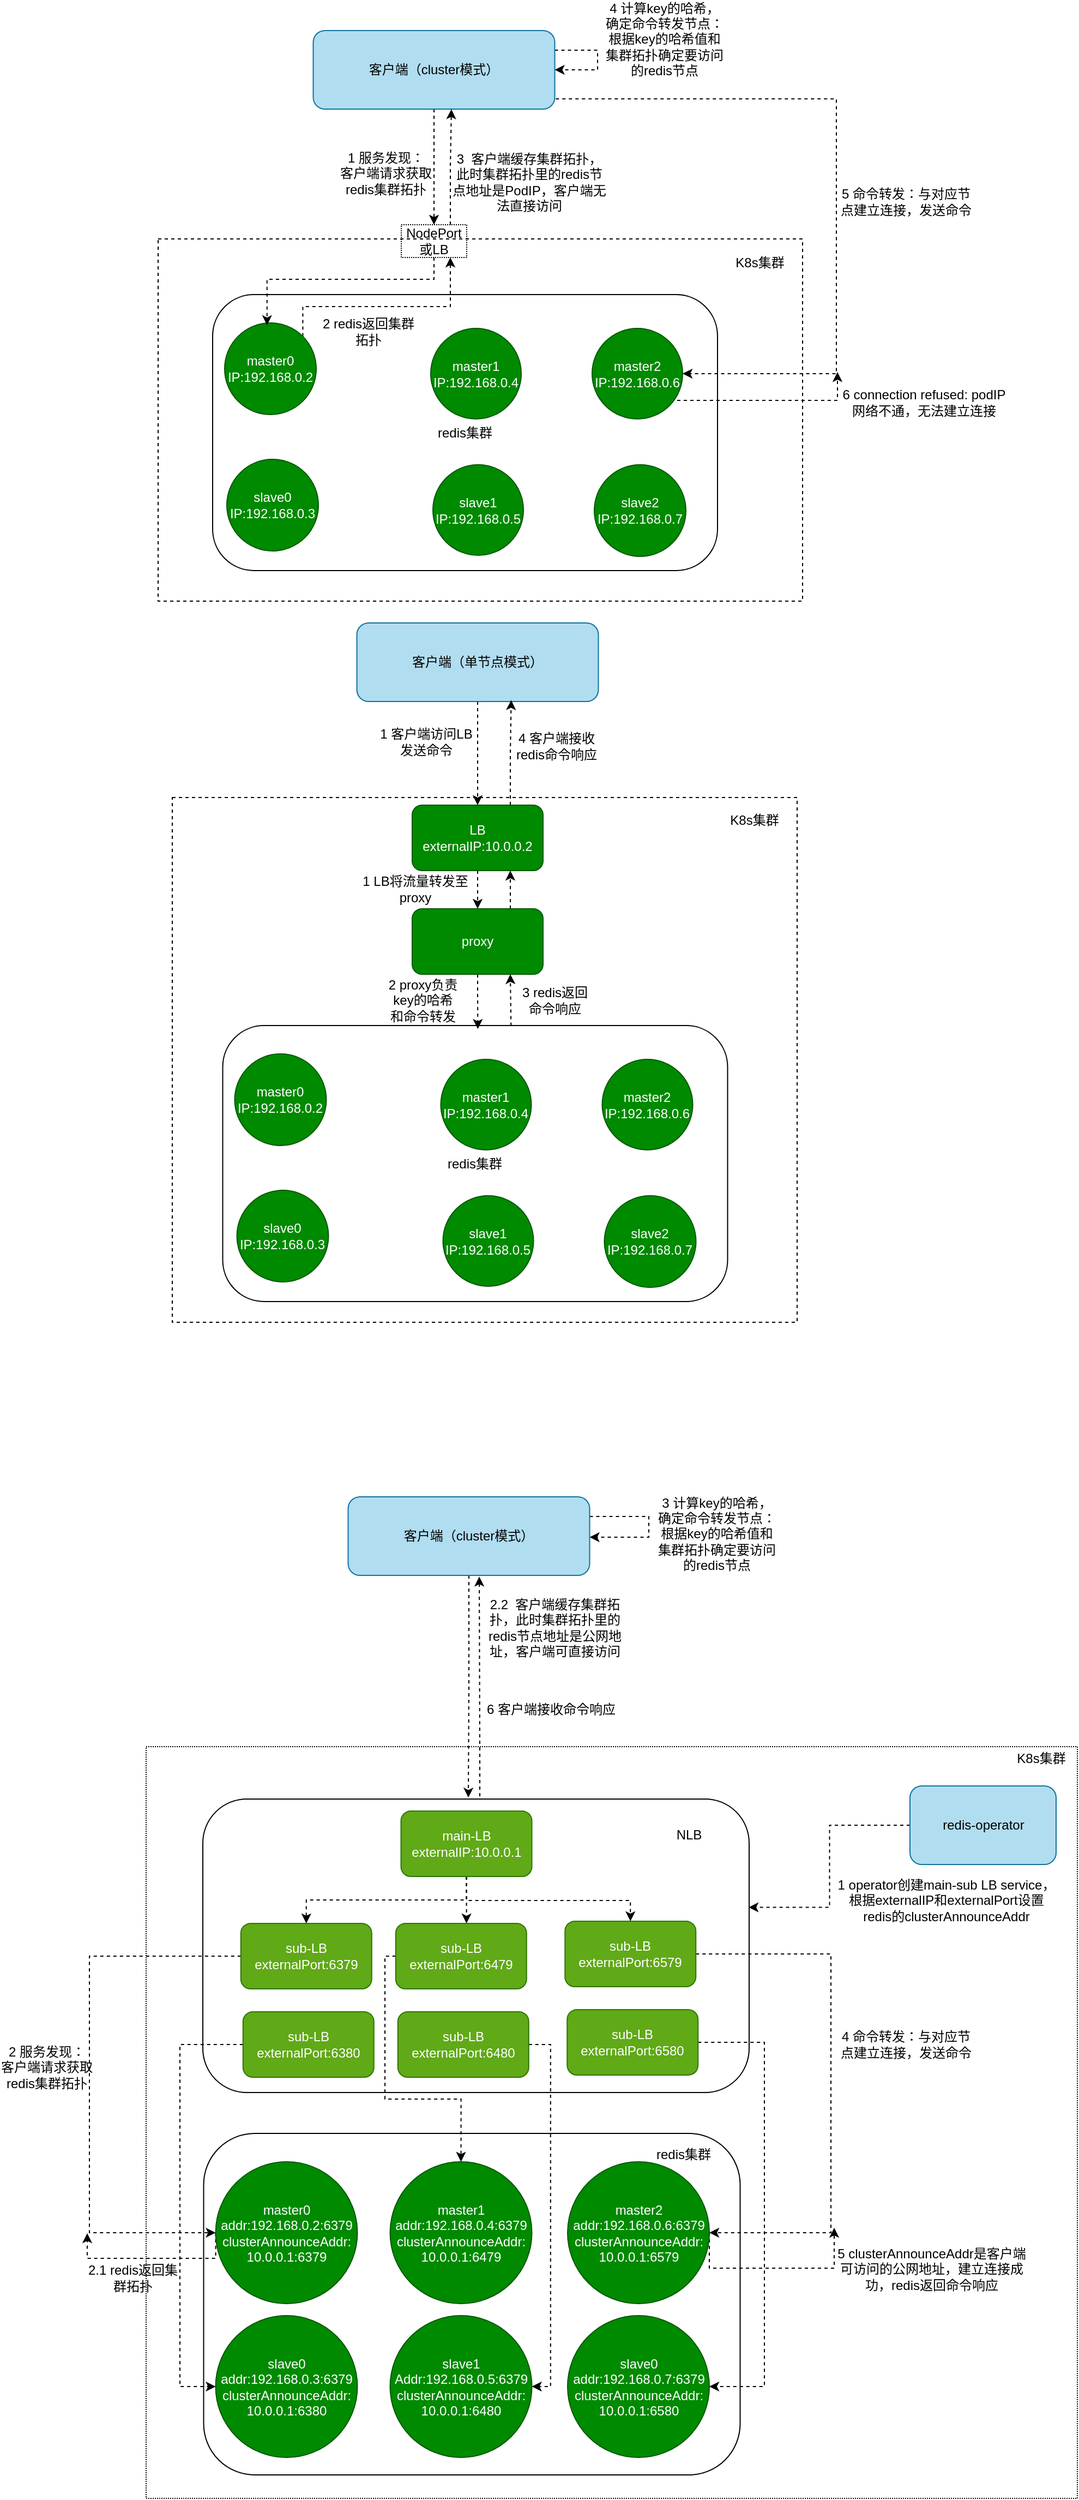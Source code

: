 <mxfile version="20.5.3" type="github">
  <diagram id="rYdwiMb5jvszhZctyrXV" name="第 1 页">
    <mxGraphModel dx="951" dy="763" grid="0" gridSize="10" guides="1" tooltips="1" connect="1" arrows="1" fold="1" page="0" pageScale="1" pageWidth="1920" pageHeight="1200" math="0" shadow="0">
      <root>
        <mxCell id="0" />
        <mxCell id="1" parent="0" />
        <mxCell id="fc0Et_haitifpb5bSG0c-35" value="" style="rounded=0;whiteSpace=wrap;html=1;fillColor=none;dashed=1;" parent="1" vertex="1">
          <mxGeometry x="618" y="979" width="573" height="481" as="geometry" />
        </mxCell>
        <mxCell id="fc0Et_haitifpb5bSG0c-1" value="redis集群" style="rounded=1;whiteSpace=wrap;html=1;" parent="1" vertex="1">
          <mxGeometry x="655" y="518" width="463" height="253" as="geometry" />
        </mxCell>
        <mxCell id="fc0Et_haitifpb5bSG0c-15" value="" style="rounded=0;whiteSpace=wrap;html=1;fillColor=none;dashed=1;" parent="1" vertex="1">
          <mxGeometry x="605" y="467" width="591" height="332" as="geometry" />
        </mxCell>
        <mxCell id="fc0Et_haitifpb5bSG0c-55" value="" style="rounded=0;whiteSpace=wrap;html=1;fillColor=none;dashed=1;dashPattern=1 1;" parent="1" vertex="1">
          <mxGeometry x="594" y="1849" width="854" height="689" as="geometry" />
        </mxCell>
        <mxCell id="k7kp1MV-_mNu26BSV135-30" style="edgeStyle=orthogonalEdgeStyle;rounded=0;orthogonalLoop=1;jettySize=auto;html=1;exitX=0.5;exitY=1;exitDx=0;exitDy=0;entryX=0.5;entryY=0;entryDx=0;entryDy=0;dashed=1;" edge="1" parent="1" source="YQscOVflWYW1QB9K6YFz-41" target="k7kp1MV-_mNu26BSV135-29">
          <mxGeometry relative="1" as="geometry" />
        </mxCell>
        <mxCell id="k7kp1MV-_mNu26BSV135-39" style="edgeStyle=orthogonalEdgeStyle;rounded=0;orthogonalLoop=1;jettySize=auto;html=1;exitX=1;exitY=0.25;exitDx=0;exitDy=0;dashed=1;entryX=1;entryY=0.5;entryDx=0;entryDy=0;" edge="1" parent="1" source="YQscOVflWYW1QB9K6YFz-41" target="YQscOVflWYW1QB9K6YFz-41">
          <mxGeometry relative="1" as="geometry">
            <mxPoint x="1008.444" y="293.667" as="targetPoint" />
            <Array as="points">
              <mxPoint x="1008" y="294" />
              <mxPoint x="1008" y="312" />
            </Array>
          </mxGeometry>
        </mxCell>
        <mxCell id="k7kp1MV-_mNu26BSV135-42" style="edgeStyle=orthogonalEdgeStyle;rounded=0;orthogonalLoop=1;jettySize=auto;html=1;exitX=1.004;exitY=0.87;exitDx=0;exitDy=0;entryX=1;entryY=0.5;entryDx=0;entryDy=0;dashed=1;exitPerimeter=0;" edge="1" parent="1" source="YQscOVflWYW1QB9K6YFz-41" target="fc0Et_haitifpb5bSG0c-6">
          <mxGeometry relative="1" as="geometry">
            <Array as="points">
              <mxPoint x="1227" y="339" />
              <mxPoint x="1227" y="591" />
            </Array>
          </mxGeometry>
        </mxCell>
        <mxCell id="YQscOVflWYW1QB9K6YFz-41" value="客户端（cluster模式）" style="rounded=1;whiteSpace=wrap;html=1;fillColor=#b1ddf0;strokeColor=#10739e;" parent="1" vertex="1">
          <mxGeometry x="747.25" y="276" width="221.5" height="72" as="geometry" />
        </mxCell>
        <mxCell id="k7kp1MV-_mNu26BSV135-37" style="edgeStyle=orthogonalEdgeStyle;rounded=0;orthogonalLoop=1;jettySize=auto;html=1;exitX=1;exitY=0;exitDx=0;exitDy=0;entryX=0.75;entryY=1;entryDx=0;entryDy=0;dashed=1;" edge="1" parent="1" source="fc0Et_haitifpb5bSG0c-2" target="k7kp1MV-_mNu26BSV135-29">
          <mxGeometry relative="1" as="geometry">
            <Array as="points">
              <mxPoint x="738" y="529" />
              <mxPoint x="873" y="529" />
            </Array>
          </mxGeometry>
        </mxCell>
        <mxCell id="fc0Et_haitifpb5bSG0c-2" value="master0&lt;br&gt;IP:192.168.0.2" style="ellipse;whiteSpace=wrap;html=1;aspect=fixed;fillColor=#008a00;fontColor=#ffffff;strokeColor=#005700;" parent="1" vertex="1">
          <mxGeometry x="666" y="544" width="84" height="84" as="geometry" />
        </mxCell>
        <mxCell id="fc0Et_haitifpb5bSG0c-3" value="slave0&lt;br&gt;IP:192.168.0.3" style="ellipse;whiteSpace=wrap;html=1;aspect=fixed;fillColor=#008a00;fontColor=#ffffff;strokeColor=#005700;" parent="1" vertex="1">
          <mxGeometry x="668" y="669" width="84" height="84" as="geometry" />
        </mxCell>
        <mxCell id="fc0Et_haitifpb5bSG0c-4" value="master1&lt;br&gt;IP:192.168.0.4" style="ellipse;whiteSpace=wrap;html=1;aspect=fixed;fillColor=#008a00;fontColor=#ffffff;strokeColor=#005700;" parent="1" vertex="1">
          <mxGeometry x="855" y="549" width="83" height="83" as="geometry" />
        </mxCell>
        <mxCell id="fc0Et_haitifpb5bSG0c-5" value="slave1&lt;br&gt;IP:192.168.0.5" style="ellipse;whiteSpace=wrap;html=1;aspect=fixed;fillColor=#008a00;fontColor=#ffffff;strokeColor=#005700;" parent="1" vertex="1">
          <mxGeometry x="857" y="674" width="83" height="83" as="geometry" />
        </mxCell>
        <mxCell id="k7kp1MV-_mNu26BSV135-43" style="edgeStyle=orthogonalEdgeStyle;rounded=0;orthogonalLoop=1;jettySize=auto;html=1;exitX=1;exitY=1;exitDx=0;exitDy=0;dashed=1;" edge="1" parent="1" source="fc0Et_haitifpb5bSG0c-6">
          <mxGeometry relative="1" as="geometry">
            <mxPoint x="1228" y="589" as="targetPoint" />
            <Array as="points">
              <mxPoint x="1074" y="615" />
              <mxPoint x="1228" y="615" />
              <mxPoint x="1228" y="590" />
            </Array>
          </mxGeometry>
        </mxCell>
        <mxCell id="fc0Et_haitifpb5bSG0c-6" value="master2&lt;br&gt;IP:192.168.0.6" style="ellipse;whiteSpace=wrap;html=1;aspect=fixed;fillColor=#008a00;fontColor=#ffffff;strokeColor=#005700;" parent="1" vertex="1">
          <mxGeometry x="1003" y="549" width="83" height="83" as="geometry" />
        </mxCell>
        <mxCell id="fc0Et_haitifpb5bSG0c-7" value="slave2&lt;br&gt;IP:192.168.0.7" style="ellipse;whiteSpace=wrap;html=1;aspect=fixed;fillColor=#008a00;fontColor=#ffffff;strokeColor=#005700;" parent="1" vertex="1">
          <mxGeometry x="1005" y="674" width="84" height="84" as="geometry" />
        </mxCell>
        <mxCell id="fc0Et_haitifpb5bSG0c-13" value="6 connection refused: podIP网络不通，无法建立连接" style="text;html=1;strokeColor=none;fillColor=none;align=center;verticalAlign=middle;whiteSpace=wrap;rounded=0;" parent="1" vertex="1">
          <mxGeometry x="1230" y="602" width="155" height="30" as="geometry" />
        </mxCell>
        <mxCell id="fc0Et_haitifpb5bSG0c-16" value="K8s集群" style="text;html=1;strokeColor=none;fillColor=none;align=center;verticalAlign=middle;whiteSpace=wrap;rounded=0;dashed=1;" parent="1" vertex="1">
          <mxGeometry x="1127.25" y="474" width="60" height="30" as="geometry" />
        </mxCell>
        <mxCell id="fc0Et_haitifpb5bSG0c-43" style="edgeStyle=orthogonalEdgeStyle;rounded=0;orthogonalLoop=1;jettySize=auto;html=1;exitX=0.5;exitY=1;exitDx=0;exitDy=0;dashed=1;" parent="1" source="fc0Et_haitifpb5bSG0c-27" target="fc0Et_haitifpb5bSG0c-37" edge="1">
          <mxGeometry relative="1" as="geometry" />
        </mxCell>
        <mxCell id="fc0Et_haitifpb5bSG0c-27" value="客户端（单节点模式）" style="rounded=1;whiteSpace=wrap;html=1;fillColor=#b1ddf0;strokeColor=#10739e;" parent="1" vertex="1">
          <mxGeometry x="787.25" y="819" width="221.5" height="72" as="geometry" />
        </mxCell>
        <mxCell id="fc0Et_haitifpb5bSG0c-28" value="redis集群" style="rounded=1;whiteSpace=wrap;html=1;" parent="1" vertex="1">
          <mxGeometry x="664.25" y="1188" width="463" height="253" as="geometry" />
        </mxCell>
        <mxCell id="fc0Et_haitifpb5bSG0c-29" value="master0&lt;br&gt;IP:192.168.0.2" style="ellipse;whiteSpace=wrap;html=1;aspect=fixed;fillColor=#008a00;fontColor=#ffffff;strokeColor=#005700;" parent="1" vertex="1">
          <mxGeometry x="675.25" y="1214" width="84" height="84" as="geometry" />
        </mxCell>
        <mxCell id="fc0Et_haitifpb5bSG0c-30" value="slave0&lt;br&gt;IP:192.168.0.3" style="ellipse;whiteSpace=wrap;html=1;aspect=fixed;fillColor=#008a00;fontColor=#ffffff;strokeColor=#005700;" parent="1" vertex="1">
          <mxGeometry x="677.25" y="1339" width="84" height="84" as="geometry" />
        </mxCell>
        <mxCell id="fc0Et_haitifpb5bSG0c-31" value="master1&lt;br&gt;IP:192.168.0.4" style="ellipse;whiteSpace=wrap;html=1;aspect=fixed;fillColor=#008a00;fontColor=#ffffff;strokeColor=#005700;" parent="1" vertex="1">
          <mxGeometry x="864.25" y="1219" width="83" height="83" as="geometry" />
        </mxCell>
        <mxCell id="fc0Et_haitifpb5bSG0c-32" value="slave1&lt;br&gt;IP:192.168.0.5" style="ellipse;whiteSpace=wrap;html=1;aspect=fixed;fillColor=#008a00;fontColor=#ffffff;strokeColor=#005700;" parent="1" vertex="1">
          <mxGeometry x="866.25" y="1344" width="83" height="83" as="geometry" />
        </mxCell>
        <mxCell id="fc0Et_haitifpb5bSG0c-33" value="master2&lt;br&gt;IP:192.168.0.6" style="ellipse;whiteSpace=wrap;html=1;aspect=fixed;fillColor=#008a00;fontColor=#ffffff;strokeColor=#005700;" parent="1" vertex="1">
          <mxGeometry x="1012.25" y="1219" width="83" height="83" as="geometry" />
        </mxCell>
        <mxCell id="fc0Et_haitifpb5bSG0c-34" value="slave2&lt;br&gt;IP:192.168.0.7" style="ellipse;whiteSpace=wrap;html=1;aspect=fixed;fillColor=#008a00;fontColor=#ffffff;strokeColor=#005700;" parent="1" vertex="1">
          <mxGeometry x="1014.25" y="1344" width="84" height="84" as="geometry" />
        </mxCell>
        <mxCell id="fc0Et_haitifpb5bSG0c-36" value="K8s集群" style="text;html=1;strokeColor=none;fillColor=none;align=center;verticalAlign=middle;whiteSpace=wrap;rounded=0;dashed=1;" parent="1" vertex="1">
          <mxGeometry x="1122" y="985" width="60" height="30" as="geometry" />
        </mxCell>
        <mxCell id="fc0Et_haitifpb5bSG0c-44" style="edgeStyle=orthogonalEdgeStyle;rounded=0;orthogonalLoop=1;jettySize=auto;html=1;exitX=0.5;exitY=1;exitDx=0;exitDy=0;entryX=0.5;entryY=0;entryDx=0;entryDy=0;dashed=1;" parent="1" source="fc0Et_haitifpb5bSG0c-37" target="fc0Et_haitifpb5bSG0c-38" edge="1">
          <mxGeometry relative="1" as="geometry" />
        </mxCell>
        <mxCell id="k7kp1MV-_mNu26BSV135-44" style="edgeStyle=orthogonalEdgeStyle;rounded=0;orthogonalLoop=1;jettySize=auto;html=1;exitX=0.75;exitY=0;exitDx=0;exitDy=0;entryX=0.639;entryY=0.983;entryDx=0;entryDy=0;entryPerimeter=0;dashed=1;" edge="1" parent="1" source="fc0Et_haitifpb5bSG0c-37" target="fc0Et_haitifpb5bSG0c-27">
          <mxGeometry relative="1" as="geometry" />
        </mxCell>
        <mxCell id="fc0Et_haitifpb5bSG0c-37" value="LB&lt;br&gt;externalIP:10.0.0.2" style="rounded=1;whiteSpace=wrap;html=1;fillColor=#008a00;strokeColor=#005700;fontColor=#ffffff;" parent="1" vertex="1">
          <mxGeometry x="838" y="986" width="120" height="60" as="geometry" />
        </mxCell>
        <mxCell id="fc0Et_haitifpb5bSG0c-46" style="edgeStyle=orthogonalEdgeStyle;rounded=0;orthogonalLoop=1;jettySize=auto;html=1;exitX=0.5;exitY=1;exitDx=0;exitDy=0;entryX=0.489;entryY=0.441;entryDx=0;entryDy=0;entryPerimeter=0;dashed=1;" parent="1" source="fc0Et_haitifpb5bSG0c-38" target="fc0Et_haitifpb5bSG0c-35" edge="1">
          <mxGeometry relative="1" as="geometry" />
        </mxCell>
        <mxCell id="k7kp1MV-_mNu26BSV135-45" style="edgeStyle=orthogonalEdgeStyle;rounded=0;orthogonalLoop=1;jettySize=auto;html=1;exitX=0.75;exitY=0;exitDx=0;exitDy=0;entryX=0.75;entryY=1;entryDx=0;entryDy=0;dashed=1;" edge="1" parent="1" source="fc0Et_haitifpb5bSG0c-38" target="fc0Et_haitifpb5bSG0c-37">
          <mxGeometry relative="1" as="geometry" />
        </mxCell>
        <mxCell id="fc0Et_haitifpb5bSG0c-38" value="proxy" style="rounded=1;whiteSpace=wrap;html=1;fillColor=#008a00;strokeColor=#005700;fontColor=#ffffff;" parent="1" vertex="1">
          <mxGeometry x="838" y="1081" width="120" height="60" as="geometry" />
        </mxCell>
        <mxCell id="fc0Et_haitifpb5bSG0c-39" value="1 客户端访问LB&lt;br&gt;发送命令" style="text;html=1;strokeColor=none;fillColor=none;align=center;verticalAlign=middle;whiteSpace=wrap;rounded=0;" parent="1" vertex="1">
          <mxGeometry x="806" y="916" width="90" height="24" as="geometry" />
        </mxCell>
        <mxCell id="fc0Et_haitifpb5bSG0c-40" value="2 proxy负责key的哈希&lt;br&gt;和命令转发" style="text;html=1;strokeColor=none;fillColor=none;align=center;verticalAlign=middle;whiteSpace=wrap;rounded=0;" parent="1" vertex="1">
          <mxGeometry x="812" y="1156" width="72" height="17" as="geometry" />
        </mxCell>
        <mxCell id="k7kp1MV-_mNu26BSV135-15" style="edgeStyle=orthogonalEdgeStyle;rounded=0;orthogonalLoop=1;jettySize=auto;html=1;exitX=0.5;exitY=1;exitDx=0;exitDy=0;entryX=0.486;entryY=-0.005;entryDx=0;entryDy=0;entryPerimeter=0;dashed=1;" edge="1" parent="1" source="fc0Et_haitifpb5bSG0c-47" target="k7kp1MV-_mNu26BSV135-13">
          <mxGeometry relative="1" as="geometry" />
        </mxCell>
        <mxCell id="k7kp1MV-_mNu26BSV135-28" style="edgeStyle=orthogonalEdgeStyle;rounded=0;orthogonalLoop=1;jettySize=auto;html=1;exitX=1;exitY=0.25;exitDx=0;exitDy=0;dashed=1;" edge="1" parent="1" source="fc0Et_haitifpb5bSG0c-47" target="fc0Et_haitifpb5bSG0c-47">
          <mxGeometry relative="1" as="geometry">
            <mxPoint x="1094" y="1638.111" as="targetPoint" />
            <Array as="points">
              <mxPoint x="1055" y="1638" />
              <mxPoint x="1055" y="1657" />
            </Array>
          </mxGeometry>
        </mxCell>
        <mxCell id="fc0Et_haitifpb5bSG0c-47" value="客户端（cluster模式）" style="rounded=1;whiteSpace=wrap;html=1;fillColor=#b1ddf0;strokeColor=#10739e;" parent="1" vertex="1">
          <mxGeometry x="779.25" y="1620" width="221.5" height="72" as="geometry" />
        </mxCell>
        <mxCell id="fc0Et_haitifpb5bSG0c-48" value="" style="rounded=1;whiteSpace=wrap;html=1;" parent="1" vertex="1">
          <mxGeometry x="646.75" y="2203.5" width="492" height="313" as="geometry" />
        </mxCell>
        <mxCell id="k7kp1MV-_mNu26BSV135-20" style="edgeStyle=orthogonalEdgeStyle;rounded=0;orthogonalLoop=1;jettySize=auto;html=1;exitX=0;exitY=0.5;exitDx=0;exitDy=0;dashed=1;" edge="1" parent="1" source="fc0Et_haitifpb5bSG0c-49">
          <mxGeometry relative="1" as="geometry">
            <mxPoint x="540" y="2295" as="targetPoint" />
            <Array as="points">
              <mxPoint x="658" y="2318" />
              <mxPoint x="540" y="2318" />
            </Array>
          </mxGeometry>
        </mxCell>
        <mxCell id="fc0Et_haitifpb5bSG0c-49" value="master0&lt;br&gt;addr:192.168.0.2:6379&lt;br&gt;clusterAnnounceAddr: 10.0.0.1:6379" style="ellipse;whiteSpace=wrap;html=1;aspect=fixed;fillColor=#008a00;fontColor=#ffffff;strokeColor=#005700;" parent="1" vertex="1">
          <mxGeometry x="657.75" y="2229.5" width="130" height="130" as="geometry" />
        </mxCell>
        <mxCell id="fc0Et_haitifpb5bSG0c-56" value="K8s集群" style="text;html=1;strokeColor=none;fillColor=none;align=center;verticalAlign=middle;whiteSpace=wrap;rounded=0;dashed=1;" parent="1" vertex="1">
          <mxGeometry x="1385" y="1845" width="60" height="30" as="geometry" />
        </mxCell>
        <mxCell id="fc0Et_haitifpb5bSG0c-60" value="slave0&lt;br&gt;addr:192.168.0.3:6379&lt;br&gt;clusterAnnounceAddr: 10.0.0.1:6380" style="ellipse;whiteSpace=wrap;html=1;aspect=fixed;fillColor=#008a00;fontColor=#ffffff;strokeColor=#005700;" parent="1" vertex="1">
          <mxGeometry x="657.75" y="2370.5" width="130" height="130" as="geometry" />
        </mxCell>
        <mxCell id="k7kp1MV-_mNu26BSV135-24" style="edgeStyle=orthogonalEdgeStyle;rounded=0;orthogonalLoop=1;jettySize=auto;html=1;exitX=1;exitY=0.5;exitDx=0;exitDy=0;dashed=1;" edge="1" parent="1" source="fc0Et_haitifpb5bSG0c-61">
          <mxGeometry relative="1" as="geometry">
            <mxPoint x="1225" y="2290" as="targetPoint" />
            <Array as="points">
              <mxPoint x="1111" y="2327" />
              <mxPoint x="1225" y="2327" />
            </Array>
          </mxGeometry>
        </mxCell>
        <mxCell id="fc0Et_haitifpb5bSG0c-61" value="master2&lt;br&gt;addr:192.168.0.6:6379&lt;br&gt;clusterAnnounceAddr: 10.0.0.1:6579" style="ellipse;whiteSpace=wrap;html=1;aspect=fixed;fillColor=#008a00;fontColor=#ffffff;strokeColor=#005700;" parent="1" vertex="1">
          <mxGeometry x="980.5" y="2229.5" width="130" height="130" as="geometry" />
        </mxCell>
        <mxCell id="fc0Et_haitifpb5bSG0c-62" value="slave0&lt;br&gt;addr:192.168.0.7:6379&lt;br&gt;clusterAnnounceAddr: 10.0.0.1:6580" style="ellipse;whiteSpace=wrap;html=1;aspect=fixed;fillColor=#008a00;fontColor=#ffffff;strokeColor=#005700;" parent="1" vertex="1">
          <mxGeometry x="980.5" y="2370.5" width="130" height="130" as="geometry" />
        </mxCell>
        <mxCell id="fc0Et_haitifpb5bSG0c-63" value="master1&lt;br&gt;addr:192.168.0.4:6379&lt;br&gt;clusterAnnounceAddr: 10.0.0.1:6479" style="ellipse;whiteSpace=wrap;html=1;aspect=fixed;fillColor=#008a00;fontColor=#ffffff;strokeColor=#005700;" parent="1" vertex="1">
          <mxGeometry x="817.75" y="2229.5" width="130" height="130" as="geometry" />
        </mxCell>
        <mxCell id="fc0Et_haitifpb5bSG0c-64" value="slave1&lt;br&gt;Addr:192.168.0.5:6379&lt;br&gt;clusterAnnounceAddr: 10.0.0.1:6480" style="ellipse;whiteSpace=wrap;html=1;aspect=fixed;fillColor=#008a00;fontColor=#ffffff;strokeColor=#005700;" parent="1" vertex="1">
          <mxGeometry x="817.75" y="2370.5" width="130" height="130" as="geometry" />
        </mxCell>
        <mxCell id="fc0Et_haitifpb5bSG0c-65" value="redis集群" style="text;html=1;strokeColor=none;fillColor=none;align=center;verticalAlign=middle;whiteSpace=wrap;rounded=0;" parent="1" vertex="1">
          <mxGeometry x="1056.75" y="2207.5" width="60" height="30" as="geometry" />
        </mxCell>
        <mxCell id="fc0Et_haitifpb5bSG0c-66" value="1 operator创建main-sub LB service，根据externalIP和externalPort设置redis的clusterAnnounceAddr" style="text;html=1;strokeColor=none;fillColor=none;align=center;verticalAlign=middle;whiteSpace=wrap;rounded=0;" parent="1" vertex="1">
          <mxGeometry x="1227" y="1975" width="201.5" height="30" as="geometry" />
        </mxCell>
        <mxCell id="fc0Et_haitifpb5bSG0c-67" value="3 计算key的哈希，确定命令转发节点：&lt;br&gt;根据key的哈希值和集群拓扑确定要访问的redis节点" style="text;html=1;strokeColor=none;fillColor=none;align=center;verticalAlign=middle;whiteSpace=wrap;rounded=0;" parent="1" vertex="1">
          <mxGeometry x="1062" y="1639" width="111" height="30" as="geometry" />
        </mxCell>
        <mxCell id="fc0Et_haitifpb5bSG0c-68" value="4 命令转发：与对应节点建立连接，发送命令" style="text;html=1;strokeColor=none;fillColor=none;align=center;verticalAlign=middle;whiteSpace=wrap;rounded=0;" parent="1" vertex="1">
          <mxGeometry x="1230" y="2107" width="122" height="30" as="geometry" />
        </mxCell>
        <mxCell id="fc0Et_haitifpb5bSG0c-69" value="5 clusterAnnounceAddr是客户端可访问的公网地址，建立连接成功，redis返回命令响应" style="text;html=1;strokeColor=none;fillColor=none;align=center;verticalAlign=middle;whiteSpace=wrap;rounded=0;" parent="1" vertex="1">
          <mxGeometry x="1223" y="2313" width="183" height="30" as="geometry" />
        </mxCell>
        <mxCell id="fc0Et_haitifpb5bSG0c-70" value="2 服务发现：&lt;br&gt;客户端请求获取redis集群拓扑" style="text;html=1;strokeColor=none;fillColor=none;align=center;verticalAlign=middle;whiteSpace=wrap;rounded=0;" parent="1" vertex="1">
          <mxGeometry x="460" y="2123" width="86" height="40" as="geometry" />
        </mxCell>
        <mxCell id="k7kp1MV-_mNu26BSV135-1" style="edgeStyle=orthogonalEdgeStyle;rounded=0;orthogonalLoop=1;jettySize=auto;html=1;exitX=0.5;exitY=1;exitDx=0;exitDy=0;entryX=0.5;entryY=0;entryDx=0;entryDy=0;dashed=1;" edge="1" parent="1" source="fc0Et_haitifpb5bSG0c-72" target="fc0Et_haitifpb5bSG0c-75">
          <mxGeometry relative="1" as="geometry" />
        </mxCell>
        <mxCell id="k7kp1MV-_mNu26BSV135-2" style="edgeStyle=orthogonalEdgeStyle;rounded=0;orthogonalLoop=1;jettySize=auto;html=1;exitX=0.5;exitY=1;exitDx=0;exitDy=0;dashed=1;" edge="1" parent="1" source="fc0Et_haitifpb5bSG0c-72" target="fc0Et_haitifpb5bSG0c-76">
          <mxGeometry relative="1" as="geometry">
            <Array as="points">
              <mxPoint x="888" y="1998" />
              <mxPoint x="888" y="1998" />
            </Array>
          </mxGeometry>
        </mxCell>
        <mxCell id="k7kp1MV-_mNu26BSV135-3" style="edgeStyle=orthogonalEdgeStyle;rounded=0;orthogonalLoop=1;jettySize=auto;html=1;exitX=0.5;exitY=1;exitDx=0;exitDy=0;entryX=0.5;entryY=0;entryDx=0;entryDy=0;dashed=1;" edge="1" parent="1" source="fc0Et_haitifpb5bSG0c-72" target="fc0Et_haitifpb5bSG0c-78">
          <mxGeometry relative="1" as="geometry">
            <Array as="points">
              <mxPoint x="888" y="1990" />
              <mxPoint x="1038" y="1990" />
            </Array>
          </mxGeometry>
        </mxCell>
        <mxCell id="fc0Et_haitifpb5bSG0c-72" value="main-LB&lt;br&gt;externalIP:10.0.0.1" style="rounded=1;whiteSpace=wrap;html=1;fillColor=#60a917;strokeColor=#2D7600;fontColor=#ffffff;" parent="1" vertex="1">
          <mxGeometry x="827.75" y="1908" width="120" height="60" as="geometry" />
        </mxCell>
        <mxCell id="k7kp1MV-_mNu26BSV135-4" style="edgeStyle=orthogonalEdgeStyle;rounded=0;orthogonalLoop=1;jettySize=auto;html=1;exitX=0;exitY=0.5;exitDx=0;exitDy=0;entryX=0;entryY=0.5;entryDx=0;entryDy=0;dashed=1;" edge="1" parent="1" source="fc0Et_haitifpb5bSG0c-75" target="fc0Et_haitifpb5bSG0c-49">
          <mxGeometry relative="1" as="geometry">
            <Array as="points">
              <mxPoint x="542" y="2041" />
              <mxPoint x="542" y="2295" />
            </Array>
          </mxGeometry>
        </mxCell>
        <mxCell id="fc0Et_haitifpb5bSG0c-75" value="sub-LB&lt;br&gt;externalPort:6379" style="rounded=1;whiteSpace=wrap;html=1;fillColor=#60a917;strokeColor=#2D7600;fontColor=#ffffff;" parent="1" vertex="1">
          <mxGeometry x="680.88" y="2011" width="120" height="60" as="geometry" />
        </mxCell>
        <mxCell id="k7kp1MV-_mNu26BSV135-9" style="edgeStyle=orthogonalEdgeStyle;rounded=0;orthogonalLoop=1;jettySize=auto;html=1;exitX=0;exitY=0.5;exitDx=0;exitDy=0;entryX=0.5;entryY=0;entryDx=0;entryDy=0;dashed=1;" edge="1" parent="1" source="fc0Et_haitifpb5bSG0c-76" target="fc0Et_haitifpb5bSG0c-63">
          <mxGeometry relative="1" as="geometry">
            <Array as="points">
              <mxPoint x="813" y="2041" />
              <mxPoint x="813" y="2172" />
              <mxPoint x="883" y="2172" />
            </Array>
          </mxGeometry>
        </mxCell>
        <mxCell id="fc0Et_haitifpb5bSG0c-76" value="sub-LB&lt;br&gt;externalPort:6479" style="rounded=1;whiteSpace=wrap;html=1;fillColor=#60a917;strokeColor=#2D7600;fontColor=#ffffff;" parent="1" vertex="1">
          <mxGeometry x="822.88" y="2011" width="120" height="60" as="geometry" />
        </mxCell>
        <mxCell id="k7kp1MV-_mNu26BSV135-11" style="edgeStyle=orthogonalEdgeStyle;rounded=0;orthogonalLoop=1;jettySize=auto;html=1;exitX=1;exitY=0.5;exitDx=0;exitDy=0;dashed=1;entryX=1;entryY=0.5;entryDx=0;entryDy=0;" edge="1" parent="1" source="fc0Et_haitifpb5bSG0c-78" target="fc0Et_haitifpb5bSG0c-61">
          <mxGeometry relative="1" as="geometry">
            <Array as="points">
              <mxPoint x="1222" y="2039" />
              <mxPoint x="1222" y="2295" />
            </Array>
          </mxGeometry>
        </mxCell>
        <mxCell id="fc0Et_haitifpb5bSG0c-78" value="sub-LB&lt;br&gt;externalPort:6579" style="rounded=1;whiteSpace=wrap;html=1;fillColor=#60a917;strokeColor=#2D7600;fontColor=#ffffff;" parent="1" vertex="1">
          <mxGeometry x="978.13" y="2009" width="120" height="60" as="geometry" />
        </mxCell>
        <mxCell id="k7kp1MV-_mNu26BSV135-7" style="edgeStyle=orthogonalEdgeStyle;rounded=0;orthogonalLoop=1;jettySize=auto;html=1;exitX=0;exitY=0.5;exitDx=0;exitDy=0;entryX=0;entryY=0.5;entryDx=0;entryDy=0;dashed=1;" edge="1" parent="1" source="fc0Et_haitifpb5bSG0c-79" target="fc0Et_haitifpb5bSG0c-60">
          <mxGeometry relative="1" as="geometry">
            <Array as="points">
              <mxPoint x="625" y="2122" />
              <mxPoint x="625" y="2436" />
            </Array>
          </mxGeometry>
        </mxCell>
        <mxCell id="fc0Et_haitifpb5bSG0c-79" value="sub-LB&lt;br&gt;externalPort:6380" style="rounded=1;whiteSpace=wrap;html=1;fillColor=#60a917;strokeColor=#2D7600;fontColor=#ffffff;" parent="1" vertex="1">
          <mxGeometry x="682.88" y="2092" width="120" height="60" as="geometry" />
        </mxCell>
        <mxCell id="k7kp1MV-_mNu26BSV135-10" style="edgeStyle=orthogonalEdgeStyle;rounded=0;orthogonalLoop=1;jettySize=auto;html=1;exitX=1;exitY=0.5;exitDx=0;exitDy=0;entryX=1;entryY=0.5;entryDx=0;entryDy=0;dashed=1;" edge="1" parent="1" source="fc0Et_haitifpb5bSG0c-80" target="fc0Et_haitifpb5bSG0c-64">
          <mxGeometry relative="1" as="geometry" />
        </mxCell>
        <mxCell id="fc0Et_haitifpb5bSG0c-80" value="sub-LB&lt;br&gt;externalPort:6480" style="rounded=1;whiteSpace=wrap;html=1;fillColor=#60a917;strokeColor=#2D7600;fontColor=#ffffff;" parent="1" vertex="1">
          <mxGeometry x="824.88" y="2092" width="120" height="60" as="geometry" />
        </mxCell>
        <mxCell id="k7kp1MV-_mNu26BSV135-12" style="edgeStyle=orthogonalEdgeStyle;rounded=0;orthogonalLoop=1;jettySize=auto;html=1;exitX=1;exitY=0.5;exitDx=0;exitDy=0;entryX=1;entryY=0.5;entryDx=0;entryDy=0;dashed=1;" edge="1" parent="1" source="fc0Et_haitifpb5bSG0c-81" target="fc0Et_haitifpb5bSG0c-62">
          <mxGeometry relative="1" as="geometry">
            <Array as="points">
              <mxPoint x="1161" y="2120" />
              <mxPoint x="1161" y="2436" />
            </Array>
          </mxGeometry>
        </mxCell>
        <mxCell id="fc0Et_haitifpb5bSG0c-81" value="sub-LB&lt;br&gt;externalPort:6580" style="rounded=1;whiteSpace=wrap;html=1;fillColor=#60a917;strokeColor=#2D7600;fontColor=#ffffff;" parent="1" vertex="1">
          <mxGeometry x="980.13" y="2090" width="120" height="60" as="geometry" />
        </mxCell>
        <mxCell id="k7kp1MV-_mNu26BSV135-19" style="edgeStyle=orthogonalEdgeStyle;rounded=0;orthogonalLoop=1;jettySize=auto;html=1;exitX=0.5;exitY=0;exitDx=0;exitDy=0;entryX=0.543;entryY=1.016;entryDx=0;entryDy=0;entryPerimeter=0;dashed=1;" edge="1" parent="1" source="k7kp1MV-_mNu26BSV135-13" target="fc0Et_haitifpb5bSG0c-47">
          <mxGeometry relative="1" as="geometry">
            <Array as="points">
              <mxPoint x="900" y="1897" />
              <mxPoint x="900" y="1861" />
            </Array>
          </mxGeometry>
        </mxCell>
        <mxCell id="k7kp1MV-_mNu26BSV135-13" value="" style="rounded=1;whiteSpace=wrap;html=1;fillColor=none;" vertex="1" parent="1">
          <mxGeometry x="646" y="1897" width="501" height="269" as="geometry" />
        </mxCell>
        <mxCell id="k7kp1MV-_mNu26BSV135-14" value="NLB" style="text;html=1;strokeColor=none;fillColor=none;align=center;verticalAlign=middle;whiteSpace=wrap;rounded=0;" vertex="1" parent="1">
          <mxGeometry x="1062" y="1915" width="60" height="30" as="geometry" />
        </mxCell>
        <mxCell id="k7kp1MV-_mNu26BSV135-18" style="edgeStyle=orthogonalEdgeStyle;rounded=0;orthogonalLoop=1;jettySize=auto;html=1;exitX=0;exitY=0.5;exitDx=0;exitDy=0;entryX=0.999;entryY=0.369;entryDx=0;entryDy=0;entryPerimeter=0;dashed=1;" edge="1" parent="1" source="k7kp1MV-_mNu26BSV135-17" target="k7kp1MV-_mNu26BSV135-13">
          <mxGeometry relative="1" as="geometry" />
        </mxCell>
        <mxCell id="k7kp1MV-_mNu26BSV135-17" value="redis-operator" style="rounded=1;whiteSpace=wrap;html=1;fillColor=#b1ddf0;strokeColor=#10739e;" vertex="1" parent="1">
          <mxGeometry x="1294.5" y="1885" width="134" height="72" as="geometry" />
        </mxCell>
        <mxCell id="k7kp1MV-_mNu26BSV135-21" value="2.1 redis返回集群拓扑" style="text;html=1;strokeColor=none;fillColor=none;align=center;verticalAlign=middle;whiteSpace=wrap;rounded=0;" vertex="1" parent="1">
          <mxGeometry x="534" y="2329" width="96" height="14" as="geometry" />
        </mxCell>
        <mxCell id="k7kp1MV-_mNu26BSV135-22" value="2.2&amp;nbsp; 客户端缓存集群拓扑，此时集群拓扑里的redis节点地址是公网地址，客户端可直接访问" style="text;html=1;strokeColor=none;fillColor=none;align=center;verticalAlign=middle;whiteSpace=wrap;rounded=0;" vertex="1" parent="1">
          <mxGeometry x="902" y="1728" width="134" height="24" as="geometry" />
        </mxCell>
        <mxCell id="k7kp1MV-_mNu26BSV135-27" value="6 客户端接收命令响应" style="text;html=1;strokeColor=none;fillColor=none;align=center;verticalAlign=middle;whiteSpace=wrap;rounded=0;" vertex="1" parent="1">
          <mxGeometry x="873.75" y="1800" width="183" height="30" as="geometry" />
        </mxCell>
        <mxCell id="k7kp1MV-_mNu26BSV135-31" style="edgeStyle=orthogonalEdgeStyle;rounded=0;orthogonalLoop=1;jettySize=auto;html=1;exitX=0.5;exitY=1;exitDx=0;exitDy=0;entryX=0.169;entryY=0.238;entryDx=0;entryDy=0;entryPerimeter=0;dashed=1;" edge="1" parent="1" source="k7kp1MV-_mNu26BSV135-29" target="fc0Et_haitifpb5bSG0c-15">
          <mxGeometry relative="1" as="geometry" />
        </mxCell>
        <mxCell id="k7kp1MV-_mNu26BSV135-34" style="edgeStyle=orthogonalEdgeStyle;rounded=0;orthogonalLoop=1;jettySize=auto;html=1;exitX=0.75;exitY=0;exitDx=0;exitDy=0;entryX=0.572;entryY=1.002;entryDx=0;entryDy=0;entryPerimeter=0;dashed=1;" edge="1" parent="1" source="k7kp1MV-_mNu26BSV135-29" target="YQscOVflWYW1QB9K6YFz-41">
          <mxGeometry relative="1" as="geometry" />
        </mxCell>
        <mxCell id="k7kp1MV-_mNu26BSV135-29" value="NodePort或LB" style="text;html=1;strokeColor=default;fillColor=none;align=center;verticalAlign=middle;whiteSpace=wrap;rounded=0;dashed=1;dashPattern=1 1;" vertex="1" parent="1">
          <mxGeometry x="828" y="454" width="60" height="30" as="geometry" />
        </mxCell>
        <mxCell id="k7kp1MV-_mNu26BSV135-32" value="1 服务发现：&lt;br&gt;客户端请求获取redis集群拓扑" style="text;html=1;strokeColor=none;fillColor=none;align=center;verticalAlign=middle;whiteSpace=wrap;rounded=0;" vertex="1" parent="1">
          <mxGeometry x="771" y="387" width="86" height="40" as="geometry" />
        </mxCell>
        <mxCell id="k7kp1MV-_mNu26BSV135-35" value="3&amp;nbsp; 客户端缓存集群拓扑，此时集群拓扑里的redis节点地址是PodIP，客户端无法直接访问" style="text;html=1;strokeColor=none;fillColor=none;align=center;verticalAlign=middle;whiteSpace=wrap;rounded=0;" vertex="1" parent="1">
          <mxGeometry x="873.75" y="403" width="143.25" height="24" as="geometry" />
        </mxCell>
        <mxCell id="k7kp1MV-_mNu26BSV135-36" value="2 redis返回集群拓扑" style="text;html=1;strokeColor=none;fillColor=none;align=center;verticalAlign=middle;whiteSpace=wrap;rounded=0;" vertex="1" parent="1">
          <mxGeometry x="750" y="536" width="96" height="31" as="geometry" />
        </mxCell>
        <mxCell id="k7kp1MV-_mNu26BSV135-38" value="4 计算key的哈希，确定命令转发节点：&lt;br&gt;根据key的哈希值和集群拓扑确定要访问的redis节点" style="text;html=1;strokeColor=none;fillColor=none;align=center;verticalAlign=middle;whiteSpace=wrap;rounded=0;" vertex="1" parent="1">
          <mxGeometry x="1014.25" y="269" width="111" height="30" as="geometry" />
        </mxCell>
        <mxCell id="k7kp1MV-_mNu26BSV135-41" value="5 命令转发：与对应节点建立连接，发送命令" style="text;html=1;strokeColor=none;fillColor=none;align=center;verticalAlign=middle;whiteSpace=wrap;rounded=0;" vertex="1" parent="1">
          <mxGeometry x="1230" y="418" width="122" height="30" as="geometry" />
        </mxCell>
        <mxCell id="k7kp1MV-_mNu26BSV135-46" value="" style="endArrow=classic;html=1;rounded=0;dashed=1;entryX=0.75;entryY=1;entryDx=0;entryDy=0;exitX=0.571;exitY=0.001;exitDx=0;exitDy=0;exitPerimeter=0;" edge="1" parent="1" source="fc0Et_haitifpb5bSG0c-28" target="fc0Et_haitifpb5bSG0c-38">
          <mxGeometry width="50" height="50" relative="1" as="geometry">
            <mxPoint x="907" y="1218" as="sourcePoint" />
            <mxPoint x="957" y="1168" as="targetPoint" />
          </mxGeometry>
        </mxCell>
        <mxCell id="k7kp1MV-_mNu26BSV135-47" value="1 LB将流量转发至proxy" style="text;html=1;strokeColor=none;fillColor=none;align=center;verticalAlign=middle;whiteSpace=wrap;rounded=0;" vertex="1" parent="1">
          <mxGeometry x="791" y="1051" width="100" height="24" as="geometry" />
        </mxCell>
        <mxCell id="k7kp1MV-_mNu26BSV135-48" value="3 redis返回命令响应" style="text;html=1;strokeColor=none;fillColor=none;align=center;verticalAlign=middle;whiteSpace=wrap;rounded=0;" vertex="1" parent="1">
          <mxGeometry x="933" y="1156" width="72" height="17" as="geometry" />
        </mxCell>
        <mxCell id="k7kp1MV-_mNu26BSV135-49" value="4 客户端接收redis命令响应" style="text;html=1;strokeColor=none;fillColor=none;align=center;verticalAlign=middle;whiteSpace=wrap;rounded=0;" vertex="1" parent="1">
          <mxGeometry x="931" y="923" width="79" height="17" as="geometry" />
        </mxCell>
      </root>
    </mxGraphModel>
  </diagram>
</mxfile>
